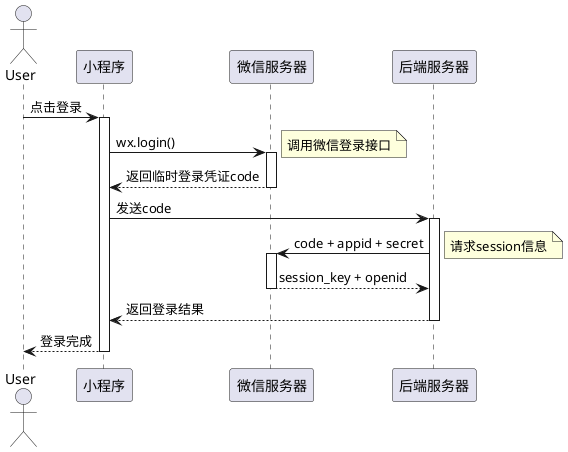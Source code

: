 @startuml
actor User
participant "小程序" as MiniApp
participant "微信服务器" as WxServer
participant "后端服务器" as Backend

User -> MiniApp: 点击登录
activate MiniApp

MiniApp -> WxServer: wx.login()
activate WxServer
note right: 调用微信登录接口
WxServer --> MiniApp: 返回临时登录凭证code
deactivate WxServer

MiniApp -> Backend: 发送code
activate Backend

Backend -> WxServer: code + appid + secret
activate WxServer
note right: 请求session信息
WxServer --> Backend: session_key + openid
deactivate WxServer

Backend --> MiniApp: 返回登录结果
deactivate Backend

MiniApp --> User: 登录完成
deactivate MiniApp

@enduml

